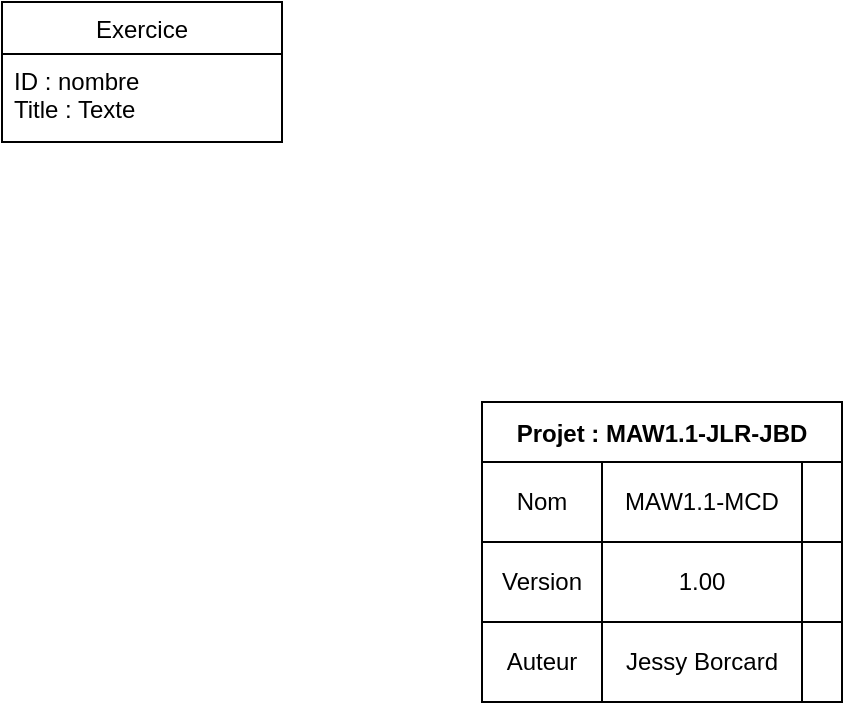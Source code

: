 <mxfile version="20.2.3" type="device"><diagram id="C5RBs43oDa-KdzZeNtuy" name="Page-1"><mxGraphModel dx="1102" dy="865" grid="1" gridSize="10" guides="1" tooltips="1" connect="1" arrows="1" fold="1" page="1" pageScale="1" pageWidth="827" pageHeight="1169" math="0" shadow="0"><root><mxCell id="WIyWlLk6GJQsqaUBKTNV-0"/><mxCell id="WIyWlLk6GJQsqaUBKTNV-1" parent="WIyWlLk6GJQsqaUBKTNV-0"/><mxCell id="Z3t_qoe2JlKYEl8-mxpy-0" value="Exercice" style="swimlane;fontStyle=0;childLayout=stackLayout;horizontal=1;startSize=26;fillColor=none;horizontalStack=0;resizeParent=1;resizeParentMax=0;resizeLast=0;collapsible=1;marginBottom=0;" vertex="1" parent="WIyWlLk6GJQsqaUBKTNV-1"><mxGeometry x="320" y="240" width="140" height="70" as="geometry"/></mxCell><mxCell id="Z3t_qoe2JlKYEl8-mxpy-1" value="ID : nombre&#10;Title : Texte" style="text;strokeColor=none;fillColor=none;align=left;verticalAlign=top;spacingLeft=4;spacingRight=4;overflow=hidden;rotatable=0;points=[[0,0.5],[1,0.5]];portConstraint=eastwest;" vertex="1" parent="Z3t_qoe2JlKYEl8-mxpy-0"><mxGeometry y="26" width="140" height="44" as="geometry"/></mxCell><mxCell id="Z3t_qoe2JlKYEl8-mxpy-8" value="Projet : MAW1.1-JLR-JBD" style="shape=table;startSize=30;container=1;collapsible=0;childLayout=tableLayout;fontStyle=1;align=center;" vertex="1" parent="WIyWlLk6GJQsqaUBKTNV-1"><mxGeometry x="560" y="440" width="180" height="150" as="geometry"/></mxCell><mxCell id="Z3t_qoe2JlKYEl8-mxpy-9" value="" style="shape=tableRow;horizontal=0;startSize=0;swimlaneHead=0;swimlaneBody=0;top=0;left=0;bottom=0;right=0;collapsible=0;dropTarget=0;fillColor=none;points=[[0,0.5],[1,0.5]];portConstraint=eastwest;" vertex="1" parent="Z3t_qoe2JlKYEl8-mxpy-8"><mxGeometry y="30" width="180" height="40" as="geometry"/></mxCell><mxCell id="Z3t_qoe2JlKYEl8-mxpy-10" value="Nom" style="shape=partialRectangle;html=1;whiteSpace=wrap;connectable=0;fillColor=none;top=0;left=0;bottom=0;right=0;overflow=hidden;" vertex="1" parent="Z3t_qoe2JlKYEl8-mxpy-9"><mxGeometry width="60" height="40" as="geometry"><mxRectangle width="60" height="40" as="alternateBounds"/></mxGeometry></mxCell><mxCell id="Z3t_qoe2JlKYEl8-mxpy-11" value="MAW1.1-MCD" style="shape=partialRectangle;html=1;whiteSpace=wrap;connectable=0;fillColor=none;top=0;left=0;bottom=0;right=0;overflow=hidden;" vertex="1" parent="Z3t_qoe2JlKYEl8-mxpy-9"><mxGeometry x="60" width="100" height="40" as="geometry"><mxRectangle width="100" height="40" as="alternateBounds"/></mxGeometry></mxCell><mxCell id="Z3t_qoe2JlKYEl8-mxpy-12" value="" style="shape=partialRectangle;html=1;whiteSpace=wrap;connectable=0;fillColor=none;top=0;left=0;bottom=0;right=0;overflow=hidden;" vertex="1" parent="Z3t_qoe2JlKYEl8-mxpy-9"><mxGeometry x="160" width="20" height="40" as="geometry"><mxRectangle width="20" height="40" as="alternateBounds"/></mxGeometry></mxCell><mxCell id="Z3t_qoe2JlKYEl8-mxpy-13" value="" style="shape=tableRow;horizontal=0;startSize=0;swimlaneHead=0;swimlaneBody=0;top=0;left=0;bottom=0;right=0;collapsible=0;dropTarget=0;fillColor=none;points=[[0,0.5],[1,0.5]];portConstraint=eastwest;" vertex="1" parent="Z3t_qoe2JlKYEl8-mxpy-8"><mxGeometry y="70" width="180" height="40" as="geometry"/></mxCell><mxCell id="Z3t_qoe2JlKYEl8-mxpy-14" value="Version" style="shape=partialRectangle;html=1;whiteSpace=wrap;connectable=0;fillColor=none;top=0;left=0;bottom=0;right=0;overflow=hidden;" vertex="1" parent="Z3t_qoe2JlKYEl8-mxpy-13"><mxGeometry width="60" height="40" as="geometry"><mxRectangle width="60" height="40" as="alternateBounds"/></mxGeometry></mxCell><mxCell id="Z3t_qoe2JlKYEl8-mxpy-15" value="1.00" style="shape=partialRectangle;html=1;whiteSpace=wrap;connectable=0;fillColor=none;top=0;left=0;bottom=0;right=0;overflow=hidden;" vertex="1" parent="Z3t_qoe2JlKYEl8-mxpy-13"><mxGeometry x="60" width="100" height="40" as="geometry"><mxRectangle width="100" height="40" as="alternateBounds"/></mxGeometry></mxCell><mxCell id="Z3t_qoe2JlKYEl8-mxpy-16" value="" style="shape=partialRectangle;html=1;whiteSpace=wrap;connectable=0;fillColor=none;top=0;left=0;bottom=0;right=0;overflow=hidden;" vertex="1" parent="Z3t_qoe2JlKYEl8-mxpy-13"><mxGeometry x="160" width="20" height="40" as="geometry"><mxRectangle width="20" height="40" as="alternateBounds"/></mxGeometry></mxCell><mxCell id="Z3t_qoe2JlKYEl8-mxpy-17" value="" style="shape=tableRow;horizontal=0;startSize=0;swimlaneHead=0;swimlaneBody=0;top=0;left=0;bottom=0;right=0;collapsible=0;dropTarget=0;fillColor=none;points=[[0,0.5],[1,0.5]];portConstraint=eastwest;" vertex="1" parent="Z3t_qoe2JlKYEl8-mxpy-8"><mxGeometry y="110" width="180" height="40" as="geometry"/></mxCell><mxCell id="Z3t_qoe2JlKYEl8-mxpy-18" value="Auteur" style="shape=partialRectangle;html=1;whiteSpace=wrap;connectable=0;fillColor=none;top=0;left=0;bottom=0;right=0;overflow=hidden;" vertex="1" parent="Z3t_qoe2JlKYEl8-mxpy-17"><mxGeometry width="60" height="40" as="geometry"><mxRectangle width="60" height="40" as="alternateBounds"/></mxGeometry></mxCell><mxCell id="Z3t_qoe2JlKYEl8-mxpy-19" value="Jessy Borcard" style="shape=partialRectangle;html=1;whiteSpace=wrap;connectable=0;fillColor=none;top=0;left=0;bottom=0;right=0;overflow=hidden;" vertex="1" parent="Z3t_qoe2JlKYEl8-mxpy-17"><mxGeometry x="60" width="100" height="40" as="geometry"><mxRectangle width="100" height="40" as="alternateBounds"/></mxGeometry></mxCell><mxCell id="Z3t_qoe2JlKYEl8-mxpy-20" value="" style="shape=partialRectangle;html=1;whiteSpace=wrap;connectable=0;fillColor=none;top=0;left=0;bottom=0;right=0;overflow=hidden;" vertex="1" parent="Z3t_qoe2JlKYEl8-mxpy-17"><mxGeometry x="160" width="20" height="40" as="geometry"><mxRectangle width="20" height="40" as="alternateBounds"/></mxGeometry></mxCell></root></mxGraphModel></diagram></mxfile>